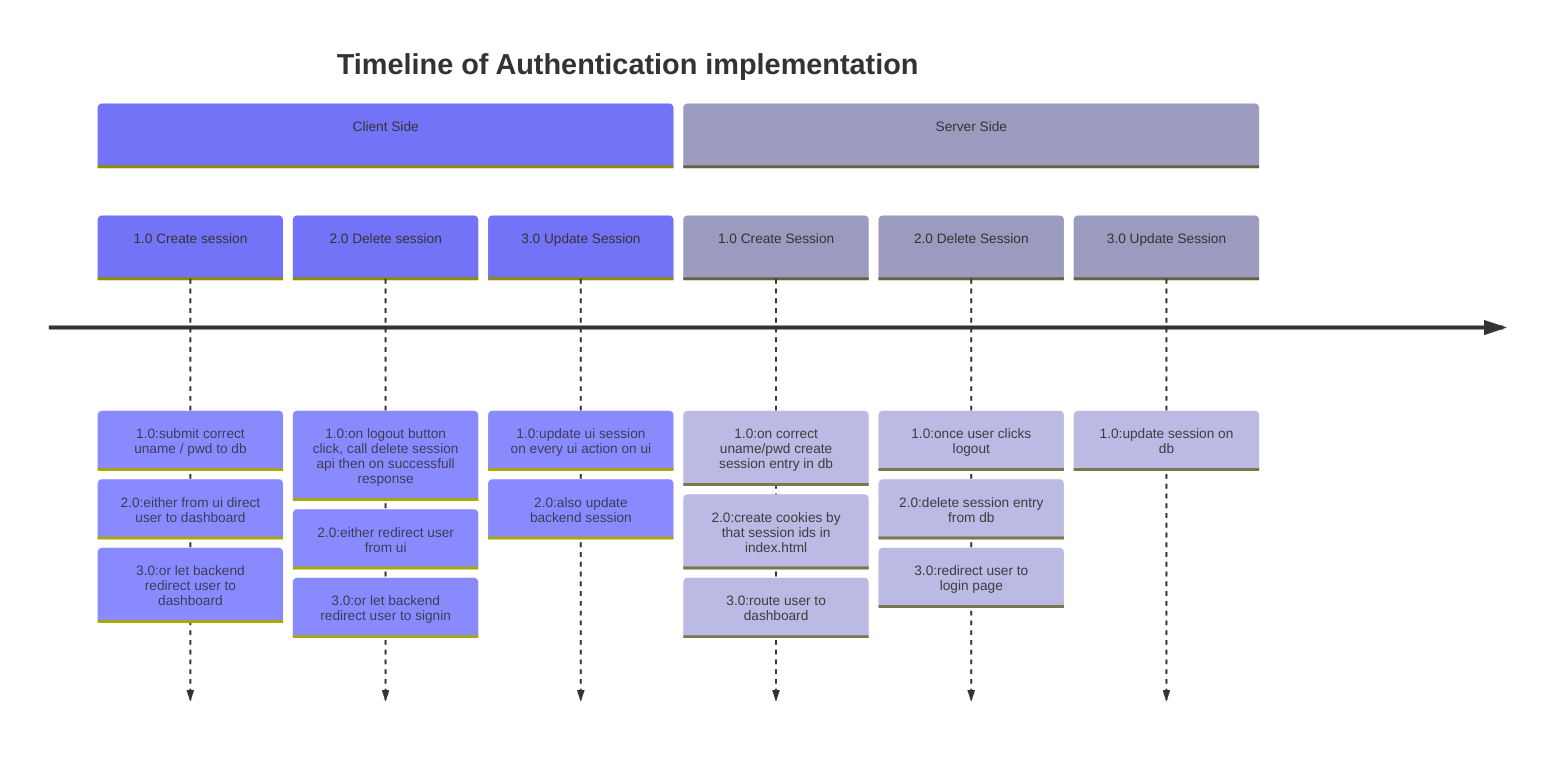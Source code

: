 ---
config:
  theme: neo
---
timeline
    title Timeline of Authentication implementation
    section Client Side
        1.0 Create session : 1.0:submit correct uname / pwd to db : 2.0:either from ui direct user to dashboard : 3.0:or let backend redirect user to dashboard
        2.0 Delete session : 1.0:on logout button click, call delete session api then on successfull response : 2.0:either redirect user from ui : 3.0:or let backend redirect user to signin  
        3.0 Update Session : 1.0:update ui session on every ui action on ui : 2.0:also update backend session
    section Server Side
        1.0 Create Session : 1.0:on correct uname/pwd create session entry in db : 2.0:create cookies by that session ids in index.html : 3.0:route user to dashboard
        2.0 Delete Session : 1.0:once user clicks logout : 2.0:delete session entry from db : 3.0:redirect user to login page
        3.0 Update Session : 1.0:update session on db
